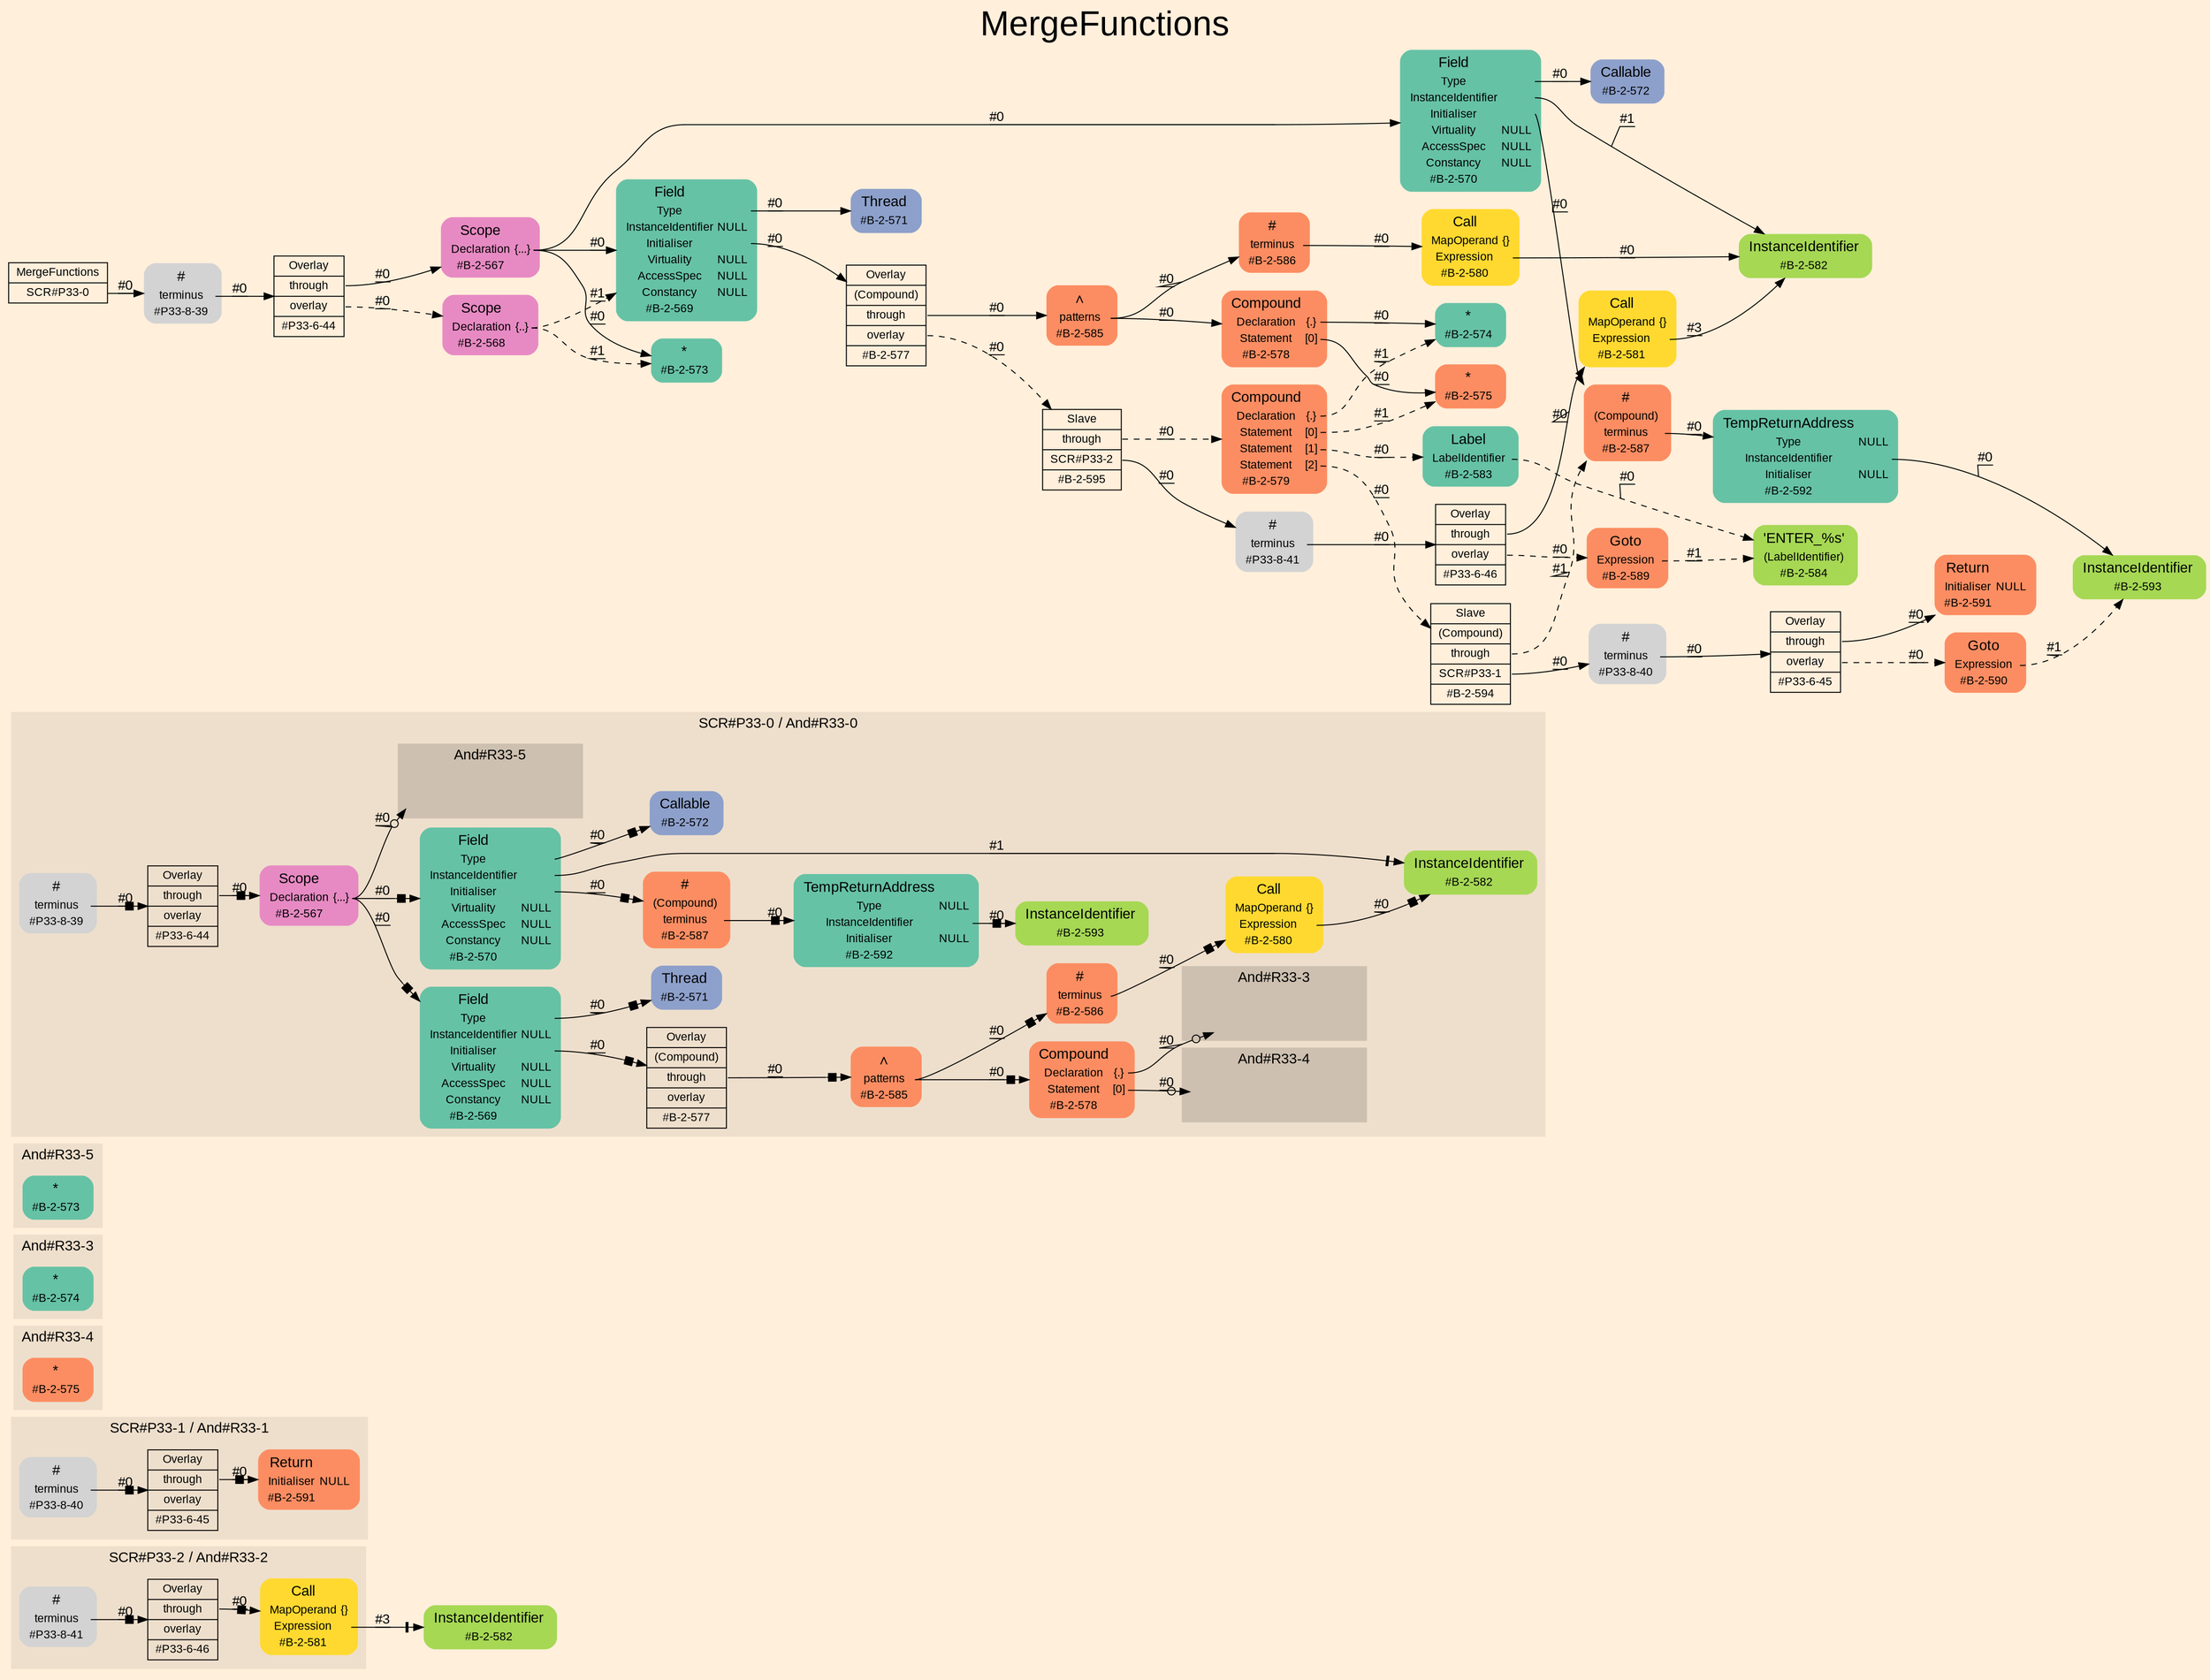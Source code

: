 digraph "MergeFunctions" {
label = "MergeFunctions"
labelloc = t
fontsize = "36"
graph [
    rankdir = "LR"
    ranksep = 0.3
    bgcolor = antiquewhite1
    color = black
    fontcolor = black
    fontname = "Arial"
];
node [
    fontname = "Arial"
];
edge [
    fontname = "Arial"
];

// -------------------- figure And#R33-2 --------------------
"And#R33-2[#B-2-582]" [
    shape = "plaintext"
    fillcolor = "/set28/5"
    label = <<TABLE BORDER="0" CELLBORDER="0" CELLSPACING="0">
     <TR><TD><FONT POINT-SIZE="15.0">InstanceIdentifier</FONT></TD><TD></TD></TR>
     <TR><TD>#B-2-582</TD><TD PORT="port0"></TD></TR>
    </TABLE>>
    style = "rounded,filled"
    fontsize = "12"
];

subgraph "clusterAnd#R33-2" {
    label = "SCR#P33-2 / And#R33-2"
    style = "filled"
    color = antiquewhite2
    fontsize = "15"
    "And#R33-2[#B-2-581]" [
        shape = "plaintext"
        fillcolor = "/set28/6"
        label = <<TABLE BORDER="0" CELLBORDER="0" CELLSPACING="0">
         <TR><TD><FONT POINT-SIZE="15.0">Call</FONT></TD><TD></TD></TR>
         <TR><TD>MapOperand</TD><TD PORT="port0">{}</TD></TR>
         <TR><TD>Expression</TD><TD PORT="port1"></TD></TR>
         <TR><TD>#B-2-581</TD><TD PORT="port2"></TD></TR>
        </TABLE>>
        style = "rounded,filled"
        fontsize = "12"
    ];
    
    "And#R33-2[#P33-6-46]" [
        shape = "record"
        fillcolor = antiquewhite2
        label = "<fixed> Overlay | <port0> through | <port1> overlay | <port2> #P33-6-46"
        style = "filled"
        fontsize = "12"
        color = black
        fontcolor = black
    ];
    
    "And#R33-2[#P33-8-41]" [
        shape = "plaintext"
        label = <<TABLE BORDER="0" CELLBORDER="0" CELLSPACING="0">
         <TR><TD><FONT POINT-SIZE="15.0">#</FONT></TD><TD></TD></TR>
         <TR><TD>terminus</TD><TD PORT="port0"></TD></TR>
         <TR><TD>#P33-8-41</TD><TD PORT="port1"></TD></TR>
        </TABLE>>
        style = "rounded,filled"
        fontsize = "12"
    ];
    
}


// -------------------- figure And#R33-1 --------------------
subgraph "clusterAnd#R33-1" {
    label = "SCR#P33-1 / And#R33-1"
    style = "filled"
    color = antiquewhite2
    fontsize = "15"
    "And#R33-1[#B-2-591]" [
        shape = "plaintext"
        fillcolor = "/set28/2"
        label = <<TABLE BORDER="0" CELLBORDER="0" CELLSPACING="0">
         <TR><TD><FONT POINT-SIZE="15.0">Return</FONT></TD><TD></TD></TR>
         <TR><TD>Initialiser</TD><TD PORT="port0">NULL</TD></TR>
         <TR><TD>#B-2-591</TD><TD PORT="port1"></TD></TR>
        </TABLE>>
        style = "rounded,filled"
        fontsize = "12"
    ];
    
    "And#R33-1[#P33-6-45]" [
        shape = "record"
        fillcolor = antiquewhite2
        label = "<fixed> Overlay | <port0> through | <port1> overlay | <port2> #P33-6-45"
        style = "filled"
        fontsize = "12"
        color = black
        fontcolor = black
    ];
    
    "And#R33-1[#P33-8-40]" [
        shape = "plaintext"
        label = <<TABLE BORDER="0" CELLBORDER="0" CELLSPACING="0">
         <TR><TD><FONT POINT-SIZE="15.0">#</FONT></TD><TD></TD></TR>
         <TR><TD>terminus</TD><TD PORT="port0"></TD></TR>
         <TR><TD>#P33-8-40</TD><TD PORT="port1"></TD></TR>
        </TABLE>>
        style = "rounded,filled"
        fontsize = "12"
    ];
    
}


// -------------------- figure And#R33-4 --------------------
subgraph "clusterAnd#R33-4" {
    label = "And#R33-4"
    style = "filled"
    color = antiquewhite2
    fontsize = "15"
    "And#R33-4[#B-2-575]" [
        shape = "plaintext"
        fillcolor = "/set28/2"
        label = <<TABLE BORDER="0" CELLBORDER="0" CELLSPACING="0">
         <TR><TD><FONT POINT-SIZE="15.0">*</FONT></TD><TD></TD></TR>
         <TR><TD>#B-2-575</TD><TD PORT="port0"></TD></TR>
        </TABLE>>
        style = "rounded,filled"
        fontsize = "12"
    ];
    
}


// -------------------- figure And#R33-3 --------------------
subgraph "clusterAnd#R33-3" {
    label = "And#R33-3"
    style = "filled"
    color = antiquewhite2
    fontsize = "15"
    "And#R33-3[#B-2-574]" [
        shape = "plaintext"
        fillcolor = "/set28/1"
        label = <<TABLE BORDER="0" CELLBORDER="0" CELLSPACING="0">
         <TR><TD><FONT POINT-SIZE="15.0">*</FONT></TD><TD></TD></TR>
         <TR><TD>#B-2-574</TD><TD PORT="port0"></TD></TR>
        </TABLE>>
        style = "rounded,filled"
        fontsize = "12"
    ];
    
}


// -------------------- figure And#R33-5 --------------------
subgraph "clusterAnd#R33-5" {
    label = "And#R33-5"
    style = "filled"
    color = antiquewhite2
    fontsize = "15"
    "And#R33-5[#B-2-573]" [
        shape = "plaintext"
        fillcolor = "/set28/1"
        label = <<TABLE BORDER="0" CELLBORDER="0" CELLSPACING="0">
         <TR><TD><FONT POINT-SIZE="15.0">*</FONT></TD><TD></TD></TR>
         <TR><TD>#B-2-573</TD><TD PORT="port0"></TD></TR>
        </TABLE>>
        style = "rounded,filled"
        fontsize = "12"
    ];
    
}


// -------------------- figure And#R33-0 --------------------
subgraph "clusterAnd#R33-0" {
    label = "SCR#P33-0 / And#R33-0"
    style = "filled"
    color = antiquewhite2
    fontsize = "15"
    "And#R33-0[#B-2-572]" [
        shape = "plaintext"
        fillcolor = "/set28/3"
        label = <<TABLE BORDER="0" CELLBORDER="0" CELLSPACING="0">
         <TR><TD><FONT POINT-SIZE="15.0">Callable</FONT></TD><TD></TD></TR>
         <TR><TD>#B-2-572</TD><TD PORT="port0"></TD></TR>
        </TABLE>>
        style = "rounded,filled"
        fontsize = "12"
    ];
    
    "And#R33-0[#B-2-567]" [
        shape = "plaintext"
        fillcolor = "/set28/4"
        label = <<TABLE BORDER="0" CELLBORDER="0" CELLSPACING="0">
         <TR><TD><FONT POINT-SIZE="15.0">Scope</FONT></TD><TD></TD></TR>
         <TR><TD>Declaration</TD><TD PORT="port0">{...}</TD></TR>
         <TR><TD>#B-2-567</TD><TD PORT="port1"></TD></TR>
        </TABLE>>
        style = "rounded,filled"
        fontsize = "12"
    ];
    
    "And#R33-0[#B-2-571]" [
        shape = "plaintext"
        fillcolor = "/set28/3"
        label = <<TABLE BORDER="0" CELLBORDER="0" CELLSPACING="0">
         <TR><TD><FONT POINT-SIZE="15.0">Thread</FONT></TD><TD></TD></TR>
         <TR><TD>#B-2-571</TD><TD PORT="port0"></TD></TR>
        </TABLE>>
        style = "rounded,filled"
        fontsize = "12"
    ];
    
    "And#R33-0[#B-2-582]" [
        shape = "plaintext"
        fillcolor = "/set28/5"
        label = <<TABLE BORDER="0" CELLBORDER="0" CELLSPACING="0">
         <TR><TD><FONT POINT-SIZE="15.0">InstanceIdentifier</FONT></TD><TD></TD></TR>
         <TR><TD>#B-2-582</TD><TD PORT="port0"></TD></TR>
        </TABLE>>
        style = "rounded,filled"
        fontsize = "12"
    ];
    
    "And#R33-0[#B-2-569]" [
        shape = "plaintext"
        fillcolor = "/set28/1"
        label = <<TABLE BORDER="0" CELLBORDER="0" CELLSPACING="0">
         <TR><TD><FONT POINT-SIZE="15.0">Field</FONT></TD><TD></TD></TR>
         <TR><TD>Type</TD><TD PORT="port0"></TD></TR>
         <TR><TD>InstanceIdentifier</TD><TD PORT="port1">NULL</TD></TR>
         <TR><TD>Initialiser</TD><TD PORT="port2"></TD></TR>
         <TR><TD>Virtuality</TD><TD PORT="port3">NULL</TD></TR>
         <TR><TD>AccessSpec</TD><TD PORT="port4">NULL</TD></TR>
         <TR><TD>Constancy</TD><TD PORT="port5">NULL</TD></TR>
         <TR><TD>#B-2-569</TD><TD PORT="port6"></TD></TR>
        </TABLE>>
        style = "rounded,filled"
        fontsize = "12"
    ];
    
    "And#R33-0[#B-2-570]" [
        shape = "plaintext"
        fillcolor = "/set28/1"
        label = <<TABLE BORDER="0" CELLBORDER="0" CELLSPACING="0">
         <TR><TD><FONT POINT-SIZE="15.0">Field</FONT></TD><TD></TD></TR>
         <TR><TD>Type</TD><TD PORT="port0"></TD></TR>
         <TR><TD>InstanceIdentifier</TD><TD PORT="port1"></TD></TR>
         <TR><TD>Initialiser</TD><TD PORT="port2"></TD></TR>
         <TR><TD>Virtuality</TD><TD PORT="port3">NULL</TD></TR>
         <TR><TD>AccessSpec</TD><TD PORT="port4">NULL</TD></TR>
         <TR><TD>Constancy</TD><TD PORT="port5">NULL</TD></TR>
         <TR><TD>#B-2-570</TD><TD PORT="port6"></TD></TR>
        </TABLE>>
        style = "rounded,filled"
        fontsize = "12"
    ];
    
    "And#R33-0[#B-2-577]" [
        shape = "record"
        fillcolor = antiquewhite2
        label = "<fixed> Overlay | <port0> (Compound) | <port1> through | <port2> overlay | <port3> #B-2-577"
        style = "filled"
        fontsize = "12"
        color = black
        fontcolor = black
    ];
    
    "And#R33-0[#B-2-578]" [
        shape = "plaintext"
        fillcolor = "/set28/2"
        label = <<TABLE BORDER="0" CELLBORDER="0" CELLSPACING="0">
         <TR><TD><FONT POINT-SIZE="15.0">Compound</FONT></TD><TD></TD></TR>
         <TR><TD>Declaration</TD><TD PORT="port0">{.}</TD></TR>
         <TR><TD>Statement</TD><TD PORT="port1">[0]</TD></TR>
         <TR><TD>#B-2-578</TD><TD PORT="port2"></TD></TR>
        </TABLE>>
        style = "rounded,filled"
        fontsize = "12"
    ];
    
    "And#R33-0[#B-2-580]" [
        shape = "plaintext"
        fillcolor = "/set28/6"
        label = <<TABLE BORDER="0" CELLBORDER="0" CELLSPACING="0">
         <TR><TD><FONT POINT-SIZE="15.0">Call</FONT></TD><TD></TD></TR>
         <TR><TD>MapOperand</TD><TD PORT="port0">{}</TD></TR>
         <TR><TD>Expression</TD><TD PORT="port1"></TD></TR>
         <TR><TD>#B-2-580</TD><TD PORT="port2"></TD></TR>
        </TABLE>>
        style = "rounded,filled"
        fontsize = "12"
    ];
    
    "And#R33-0[#B-2-585]" [
        shape = "plaintext"
        fillcolor = "/set28/2"
        label = <<TABLE BORDER="0" CELLBORDER="0" CELLSPACING="0">
         <TR><TD><FONT POINT-SIZE="15.0">∧</FONT></TD><TD></TD></TR>
         <TR><TD>patterns</TD><TD PORT="port0"></TD></TR>
         <TR><TD>#B-2-585</TD><TD PORT="port1"></TD></TR>
        </TABLE>>
        style = "rounded,filled"
        fontsize = "12"
    ];
    
    "And#R33-0[#B-2-586]" [
        shape = "plaintext"
        fillcolor = "/set28/2"
        label = <<TABLE BORDER="0" CELLBORDER="0" CELLSPACING="0">
         <TR><TD><FONT POINT-SIZE="15.0">#</FONT></TD><TD></TD></TR>
         <TR><TD>terminus</TD><TD PORT="port0"></TD></TR>
         <TR><TD>#B-2-586</TD><TD PORT="port1"></TD></TR>
        </TABLE>>
        style = "rounded,filled"
        fontsize = "12"
    ];
    
    "And#R33-0[#B-2-587]" [
        shape = "plaintext"
        fillcolor = "/set28/2"
        label = <<TABLE BORDER="0" CELLBORDER="0" CELLSPACING="0">
         <TR><TD><FONT POINT-SIZE="15.0">#</FONT></TD><TD></TD></TR>
         <TR><TD>(Compound)</TD><TD PORT="port0"></TD></TR>
         <TR><TD>terminus</TD><TD PORT="port1"></TD></TR>
         <TR><TD>#B-2-587</TD><TD PORT="port2"></TD></TR>
        </TABLE>>
        style = "rounded,filled"
        fontsize = "12"
    ];
    
    "And#R33-0[#B-2-592]" [
        shape = "plaintext"
        fillcolor = "/set28/1"
        label = <<TABLE BORDER="0" CELLBORDER="0" CELLSPACING="0">
         <TR><TD><FONT POINT-SIZE="15.0">TempReturnAddress</FONT></TD><TD></TD></TR>
         <TR><TD>Type</TD><TD PORT="port0">NULL</TD></TR>
         <TR><TD>InstanceIdentifier</TD><TD PORT="port1"></TD></TR>
         <TR><TD>Initialiser</TD><TD PORT="port2">NULL</TD></TR>
         <TR><TD>#B-2-592</TD><TD PORT="port3"></TD></TR>
        </TABLE>>
        style = "rounded,filled"
        fontsize = "12"
    ];
    
    "And#R33-0[#B-2-593]" [
        shape = "plaintext"
        fillcolor = "/set28/5"
        label = <<TABLE BORDER="0" CELLBORDER="0" CELLSPACING="0">
         <TR><TD><FONT POINT-SIZE="15.0">InstanceIdentifier</FONT></TD><TD></TD></TR>
         <TR><TD>#B-2-593</TD><TD PORT="port0"></TD></TR>
        </TABLE>>
        style = "rounded,filled"
        fontsize = "12"
    ];
    
    "And#R33-0[#P33-6-44]" [
        shape = "record"
        fillcolor = antiquewhite2
        label = "<fixed> Overlay | <port0> through | <port1> overlay | <port2> #P33-6-44"
        style = "filled"
        fontsize = "12"
        color = black
        fontcolor = black
    ];
    
    "And#R33-0[#P33-8-39]" [
        shape = "plaintext"
        label = <<TABLE BORDER="0" CELLBORDER="0" CELLSPACING="0">
         <TR><TD><FONT POINT-SIZE="15.0">#</FONT></TD><TD></TD></TR>
         <TR><TD>terminus</TD><TD PORT="port0"></TD></TR>
         <TR><TD>#P33-8-39</TD><TD PORT="port1"></TD></TR>
        </TABLE>>
        style = "rounded,filled"
        fontsize = "12"
    ];
    
    subgraph "clusterAnd#R33-0[And#R33-5]" {
        label = "And#R33-5"
        style = "filled"
        color = antiquewhite3
        fontsize = "15"
        "#0->And#R33-0[#B-2-573]" [
            shape = "none"
            style = "invisible"
        ];
        
    }
    
    subgraph "clusterAnd#R33-0[And#R33-3]" {
        label = "And#R33-3"
        style = "filled"
        color = antiquewhite3
        fontsize = "15"
        "#0->And#R33-0[#B-2-574]" [
            shape = "none"
            style = "invisible"
        ];
        
    }
    
    subgraph "clusterAnd#R33-0[And#R33-4]" {
        label = "And#R33-4"
        style = "filled"
        color = antiquewhite3
        fontsize = "15"
        "#0->And#R33-0[#B-2-575]" [
            shape = "none"
            style = "invisible"
        ];
        
    }
    
}


// -------------------- transformation figure --------------------
"CR#P33-0" [
    shape = "record"
    fillcolor = antiquewhite1
    label = "<fixed> MergeFunctions | <port0> SCR#P33-0"
    style = "filled"
    fontsize = "12"
    color = black
    fontcolor = black
];

"#P33-8-39" [
    shape = "plaintext"
    label = <<TABLE BORDER="0" CELLBORDER="0" CELLSPACING="0">
     <TR><TD><FONT POINT-SIZE="15.0">#</FONT></TD><TD></TD></TR>
     <TR><TD>terminus</TD><TD PORT="port0"></TD></TR>
     <TR><TD>#P33-8-39</TD><TD PORT="port1"></TD></TR>
    </TABLE>>
    style = "rounded,filled"
    fontsize = "12"
];

"#P33-6-44" [
    shape = "record"
    fillcolor = antiquewhite1
    label = "<fixed> Overlay | <port0> through | <port1> overlay | <port2> #P33-6-44"
    style = "filled"
    fontsize = "12"
    color = black
    fontcolor = black
];

"#B-2-567" [
    shape = "plaintext"
    fillcolor = "/set28/4"
    label = <<TABLE BORDER="0" CELLBORDER="0" CELLSPACING="0">
     <TR><TD><FONT POINT-SIZE="15.0">Scope</FONT></TD><TD></TD></TR>
     <TR><TD>Declaration</TD><TD PORT="port0">{...}</TD></TR>
     <TR><TD>#B-2-567</TD><TD PORT="port1"></TD></TR>
    </TABLE>>
    style = "rounded,filled"
    fontsize = "12"
];

"#B-2-573" [
    shape = "plaintext"
    fillcolor = "/set28/1"
    label = <<TABLE BORDER="0" CELLBORDER="0" CELLSPACING="0">
     <TR><TD><FONT POINT-SIZE="15.0">*</FONT></TD><TD></TD></TR>
     <TR><TD>#B-2-573</TD><TD PORT="port0"></TD></TR>
    </TABLE>>
    style = "rounded,filled"
    fontsize = "12"
];

"#B-2-569" [
    shape = "plaintext"
    fillcolor = "/set28/1"
    label = <<TABLE BORDER="0" CELLBORDER="0" CELLSPACING="0">
     <TR><TD><FONT POINT-SIZE="15.0">Field</FONT></TD><TD></TD></TR>
     <TR><TD>Type</TD><TD PORT="port0"></TD></TR>
     <TR><TD>InstanceIdentifier</TD><TD PORT="port1">NULL</TD></TR>
     <TR><TD>Initialiser</TD><TD PORT="port2"></TD></TR>
     <TR><TD>Virtuality</TD><TD PORT="port3">NULL</TD></TR>
     <TR><TD>AccessSpec</TD><TD PORT="port4">NULL</TD></TR>
     <TR><TD>Constancy</TD><TD PORT="port5">NULL</TD></TR>
     <TR><TD>#B-2-569</TD><TD PORT="port6"></TD></TR>
    </TABLE>>
    style = "rounded,filled"
    fontsize = "12"
];

"#B-2-571" [
    shape = "plaintext"
    fillcolor = "/set28/3"
    label = <<TABLE BORDER="0" CELLBORDER="0" CELLSPACING="0">
     <TR><TD><FONT POINT-SIZE="15.0">Thread</FONT></TD><TD></TD></TR>
     <TR><TD>#B-2-571</TD><TD PORT="port0"></TD></TR>
    </TABLE>>
    style = "rounded,filled"
    fontsize = "12"
];

"#B-2-577" [
    shape = "record"
    fillcolor = antiquewhite1
    label = "<fixed> Overlay | <port0> (Compound) | <port1> through | <port2> overlay | <port3> #B-2-577"
    style = "filled"
    fontsize = "12"
    color = black
    fontcolor = black
];

"#B-2-585" [
    shape = "plaintext"
    fillcolor = "/set28/2"
    label = <<TABLE BORDER="0" CELLBORDER="0" CELLSPACING="0">
     <TR><TD><FONT POINT-SIZE="15.0">∧</FONT></TD><TD></TD></TR>
     <TR><TD>patterns</TD><TD PORT="port0"></TD></TR>
     <TR><TD>#B-2-585</TD><TD PORT="port1"></TD></TR>
    </TABLE>>
    style = "rounded,filled"
    fontsize = "12"
];

"#B-2-578" [
    shape = "plaintext"
    fillcolor = "/set28/2"
    label = <<TABLE BORDER="0" CELLBORDER="0" CELLSPACING="0">
     <TR><TD><FONT POINT-SIZE="15.0">Compound</FONT></TD><TD></TD></TR>
     <TR><TD>Declaration</TD><TD PORT="port0">{.}</TD></TR>
     <TR><TD>Statement</TD><TD PORT="port1">[0]</TD></TR>
     <TR><TD>#B-2-578</TD><TD PORT="port2"></TD></TR>
    </TABLE>>
    style = "rounded,filled"
    fontsize = "12"
];

"#B-2-574" [
    shape = "plaintext"
    fillcolor = "/set28/1"
    label = <<TABLE BORDER="0" CELLBORDER="0" CELLSPACING="0">
     <TR><TD><FONT POINT-SIZE="15.0">*</FONT></TD><TD></TD></TR>
     <TR><TD>#B-2-574</TD><TD PORT="port0"></TD></TR>
    </TABLE>>
    style = "rounded,filled"
    fontsize = "12"
];

"#B-2-575" [
    shape = "plaintext"
    fillcolor = "/set28/2"
    label = <<TABLE BORDER="0" CELLBORDER="0" CELLSPACING="0">
     <TR><TD><FONT POINT-SIZE="15.0">*</FONT></TD><TD></TD></TR>
     <TR><TD>#B-2-575</TD><TD PORT="port0"></TD></TR>
    </TABLE>>
    style = "rounded,filled"
    fontsize = "12"
];

"#B-2-586" [
    shape = "plaintext"
    fillcolor = "/set28/2"
    label = <<TABLE BORDER="0" CELLBORDER="0" CELLSPACING="0">
     <TR><TD><FONT POINT-SIZE="15.0">#</FONT></TD><TD></TD></TR>
     <TR><TD>terminus</TD><TD PORT="port0"></TD></TR>
     <TR><TD>#B-2-586</TD><TD PORT="port1"></TD></TR>
    </TABLE>>
    style = "rounded,filled"
    fontsize = "12"
];

"#B-2-580" [
    shape = "plaintext"
    fillcolor = "/set28/6"
    label = <<TABLE BORDER="0" CELLBORDER="0" CELLSPACING="0">
     <TR><TD><FONT POINT-SIZE="15.0">Call</FONT></TD><TD></TD></TR>
     <TR><TD>MapOperand</TD><TD PORT="port0">{}</TD></TR>
     <TR><TD>Expression</TD><TD PORT="port1"></TD></TR>
     <TR><TD>#B-2-580</TD><TD PORT="port2"></TD></TR>
    </TABLE>>
    style = "rounded,filled"
    fontsize = "12"
];

"#B-2-582" [
    shape = "plaintext"
    fillcolor = "/set28/5"
    label = <<TABLE BORDER="0" CELLBORDER="0" CELLSPACING="0">
     <TR><TD><FONT POINT-SIZE="15.0">InstanceIdentifier</FONT></TD><TD></TD></TR>
     <TR><TD>#B-2-582</TD><TD PORT="port0"></TD></TR>
    </TABLE>>
    style = "rounded,filled"
    fontsize = "12"
];

"#B-2-595" [
    shape = "record"
    fillcolor = antiquewhite1
    label = "<fixed> Slave | <port0> through | <port1> SCR#P33-2 | <port2> #B-2-595"
    style = "filled"
    fontsize = "12"
    color = black
    fontcolor = black
];

"#B-2-579" [
    shape = "plaintext"
    fillcolor = "/set28/2"
    label = <<TABLE BORDER="0" CELLBORDER="0" CELLSPACING="0">
     <TR><TD><FONT POINT-SIZE="15.0">Compound</FONT></TD><TD></TD></TR>
     <TR><TD>Declaration</TD><TD PORT="port0">{.}</TD></TR>
     <TR><TD>Statement</TD><TD PORT="port1">[0]</TD></TR>
     <TR><TD>Statement</TD><TD PORT="port2">[1]</TD></TR>
     <TR><TD>Statement</TD><TD PORT="port3">[2]</TD></TR>
     <TR><TD>#B-2-579</TD><TD PORT="port4"></TD></TR>
    </TABLE>>
    style = "rounded,filled"
    fontsize = "12"
];

"#B-2-583" [
    shape = "plaintext"
    fillcolor = "/set28/1"
    label = <<TABLE BORDER="0" CELLBORDER="0" CELLSPACING="0">
     <TR><TD><FONT POINT-SIZE="15.0">Label</FONT></TD><TD></TD></TR>
     <TR><TD>LabelIdentifier</TD><TD PORT="port0"></TD></TR>
     <TR><TD>#B-2-583</TD><TD PORT="port1"></TD></TR>
    </TABLE>>
    style = "rounded,filled"
    fontsize = "12"
];

"#B-2-584" [
    shape = "plaintext"
    fillcolor = "/set28/5"
    label = <<TABLE BORDER="0" CELLBORDER="0" CELLSPACING="0">
     <TR><TD><FONT POINT-SIZE="15.0">'ENTER_%s'</FONT></TD><TD></TD></TR>
     <TR><TD>(LabelIdentifier)</TD><TD PORT="port0"></TD></TR>
     <TR><TD>#B-2-584</TD><TD PORT="port1"></TD></TR>
    </TABLE>>
    style = "rounded,filled"
    fontsize = "12"
];

"#B-2-594" [
    shape = "record"
    fillcolor = antiquewhite1
    label = "<fixed> Slave | <port0> (Compound) | <port1> through | <port2> SCR#P33-1 | <port3> #B-2-594"
    style = "filled"
    fontsize = "12"
    color = black
    fontcolor = black
];

"#B-2-587" [
    shape = "plaintext"
    fillcolor = "/set28/2"
    label = <<TABLE BORDER="0" CELLBORDER="0" CELLSPACING="0">
     <TR><TD><FONT POINT-SIZE="15.0">#</FONT></TD><TD></TD></TR>
     <TR><TD>(Compound)</TD><TD PORT="port0"></TD></TR>
     <TR><TD>terminus</TD><TD PORT="port1"></TD></TR>
     <TR><TD>#B-2-587</TD><TD PORT="port2"></TD></TR>
    </TABLE>>
    style = "rounded,filled"
    fontsize = "12"
];

"#B-2-592" [
    shape = "plaintext"
    fillcolor = "/set28/1"
    label = <<TABLE BORDER="0" CELLBORDER="0" CELLSPACING="0">
     <TR><TD><FONT POINT-SIZE="15.0">TempReturnAddress</FONT></TD><TD></TD></TR>
     <TR><TD>Type</TD><TD PORT="port0">NULL</TD></TR>
     <TR><TD>InstanceIdentifier</TD><TD PORT="port1"></TD></TR>
     <TR><TD>Initialiser</TD><TD PORT="port2">NULL</TD></TR>
     <TR><TD>#B-2-592</TD><TD PORT="port3"></TD></TR>
    </TABLE>>
    style = "rounded,filled"
    fontsize = "12"
];

"#B-2-593" [
    shape = "plaintext"
    fillcolor = "/set28/5"
    label = <<TABLE BORDER="0" CELLBORDER="0" CELLSPACING="0">
     <TR><TD><FONT POINT-SIZE="15.0">InstanceIdentifier</FONT></TD><TD></TD></TR>
     <TR><TD>#B-2-593</TD><TD PORT="port0"></TD></TR>
    </TABLE>>
    style = "rounded,filled"
    fontsize = "12"
];

"#P33-8-40" [
    shape = "plaintext"
    label = <<TABLE BORDER="0" CELLBORDER="0" CELLSPACING="0">
     <TR><TD><FONT POINT-SIZE="15.0">#</FONT></TD><TD></TD></TR>
     <TR><TD>terminus</TD><TD PORT="port0"></TD></TR>
     <TR><TD>#P33-8-40</TD><TD PORT="port1"></TD></TR>
    </TABLE>>
    style = "rounded,filled"
    fontsize = "12"
];

"#P33-6-45" [
    shape = "record"
    fillcolor = antiquewhite1
    label = "<fixed> Overlay | <port0> through | <port1> overlay | <port2> #P33-6-45"
    style = "filled"
    fontsize = "12"
    color = black
    fontcolor = black
];

"#B-2-591" [
    shape = "plaintext"
    fillcolor = "/set28/2"
    label = <<TABLE BORDER="0" CELLBORDER="0" CELLSPACING="0">
     <TR><TD><FONT POINT-SIZE="15.0">Return</FONT></TD><TD></TD></TR>
     <TR><TD>Initialiser</TD><TD PORT="port0">NULL</TD></TR>
     <TR><TD>#B-2-591</TD><TD PORT="port1"></TD></TR>
    </TABLE>>
    style = "rounded,filled"
    fontsize = "12"
];

"#B-2-590" [
    shape = "plaintext"
    fillcolor = "/set28/2"
    label = <<TABLE BORDER="0" CELLBORDER="0" CELLSPACING="0">
     <TR><TD><FONT POINT-SIZE="15.0">Goto</FONT></TD><TD></TD></TR>
     <TR><TD>Expression</TD><TD PORT="port0"></TD></TR>
     <TR><TD>#B-2-590</TD><TD PORT="port1"></TD></TR>
    </TABLE>>
    style = "rounded,filled"
    fontsize = "12"
];

"#P33-8-41" [
    shape = "plaintext"
    label = <<TABLE BORDER="0" CELLBORDER="0" CELLSPACING="0">
     <TR><TD><FONT POINT-SIZE="15.0">#</FONT></TD><TD></TD></TR>
     <TR><TD>terminus</TD><TD PORT="port0"></TD></TR>
     <TR><TD>#P33-8-41</TD><TD PORT="port1"></TD></TR>
    </TABLE>>
    style = "rounded,filled"
    fontsize = "12"
];

"#P33-6-46" [
    shape = "record"
    fillcolor = antiquewhite1
    label = "<fixed> Overlay | <port0> through | <port1> overlay | <port2> #P33-6-46"
    style = "filled"
    fontsize = "12"
    color = black
    fontcolor = black
];

"#B-2-581" [
    shape = "plaintext"
    fillcolor = "/set28/6"
    label = <<TABLE BORDER="0" CELLBORDER="0" CELLSPACING="0">
     <TR><TD><FONT POINT-SIZE="15.0">Call</FONT></TD><TD></TD></TR>
     <TR><TD>MapOperand</TD><TD PORT="port0">{}</TD></TR>
     <TR><TD>Expression</TD><TD PORT="port1"></TD></TR>
     <TR><TD>#B-2-581</TD><TD PORT="port2"></TD></TR>
    </TABLE>>
    style = "rounded,filled"
    fontsize = "12"
];

"#B-2-589" [
    shape = "plaintext"
    fillcolor = "/set28/2"
    label = <<TABLE BORDER="0" CELLBORDER="0" CELLSPACING="0">
     <TR><TD><FONT POINT-SIZE="15.0">Goto</FONT></TD><TD></TD></TR>
     <TR><TD>Expression</TD><TD PORT="port0"></TD></TR>
     <TR><TD>#B-2-589</TD><TD PORT="port1"></TD></TR>
    </TABLE>>
    style = "rounded,filled"
    fontsize = "12"
];

"#B-2-570" [
    shape = "plaintext"
    fillcolor = "/set28/1"
    label = <<TABLE BORDER="0" CELLBORDER="0" CELLSPACING="0">
     <TR><TD><FONT POINT-SIZE="15.0">Field</FONT></TD><TD></TD></TR>
     <TR><TD>Type</TD><TD PORT="port0"></TD></TR>
     <TR><TD>InstanceIdentifier</TD><TD PORT="port1"></TD></TR>
     <TR><TD>Initialiser</TD><TD PORT="port2"></TD></TR>
     <TR><TD>Virtuality</TD><TD PORT="port3">NULL</TD></TR>
     <TR><TD>AccessSpec</TD><TD PORT="port4">NULL</TD></TR>
     <TR><TD>Constancy</TD><TD PORT="port5">NULL</TD></TR>
     <TR><TD>#B-2-570</TD><TD PORT="port6"></TD></TR>
    </TABLE>>
    style = "rounded,filled"
    fontsize = "12"
];

"#B-2-572" [
    shape = "plaintext"
    fillcolor = "/set28/3"
    label = <<TABLE BORDER="0" CELLBORDER="0" CELLSPACING="0">
     <TR><TD><FONT POINT-SIZE="15.0">Callable</FONT></TD><TD></TD></TR>
     <TR><TD>#B-2-572</TD><TD PORT="port0"></TD></TR>
    </TABLE>>
    style = "rounded,filled"
    fontsize = "12"
];

"#B-2-568" [
    shape = "plaintext"
    fillcolor = "/set28/4"
    label = <<TABLE BORDER="0" CELLBORDER="0" CELLSPACING="0">
     <TR><TD><FONT POINT-SIZE="15.0">Scope</FONT></TD><TD></TD></TR>
     <TR><TD>Declaration</TD><TD PORT="port0">{..}</TD></TR>
     <TR><TD>#B-2-568</TD><TD PORT="port1"></TD></TR>
    </TABLE>>
    style = "rounded,filled"
    fontsize = "12"
];


// -------------------- links --------------------
// links for block CR#P33-0
"CR#P33-0":port0 -> "#P33-8-39" [
    label = "#0"
    decorate = true
    color = black
    fontcolor = black
];

// links for block #P33-8-39
"#P33-8-39":port0 -> "#P33-6-44" [
    label = "#0"
    decorate = true
    color = black
    fontcolor = black
];

// links for block #P33-6-44
"#P33-6-44":port0 -> "#B-2-567" [
    label = "#0"
    decorate = true
    color = black
    fontcolor = black
];

"#P33-6-44":port1 -> "#B-2-568" [
    style="dashed"
    label = "#0"
    decorate = true
    color = black
    fontcolor = black
];

// links for block #B-2-567
"#B-2-567":port0 -> "#B-2-573" [
    label = "#0"
    decorate = true
    color = black
    fontcolor = black
];

"#B-2-567":port0 -> "#B-2-569" [
    label = "#0"
    decorate = true
    color = black
    fontcolor = black
];

"#B-2-567":port0 -> "#B-2-570" [
    label = "#0"
    decorate = true
    color = black
    fontcolor = black
];

// links for block #B-2-573
// links for block #B-2-569
"#B-2-569":port0 -> "#B-2-571" [
    label = "#0"
    decorate = true
    color = black
    fontcolor = black
];

"#B-2-569":port2 -> "#B-2-577" [
    label = "#0"
    decorate = true
    color = black
    fontcolor = black
];

// links for block #B-2-571
// links for block #B-2-577
"#B-2-577":port1 -> "#B-2-585" [
    label = "#0"
    decorate = true
    color = black
    fontcolor = black
];

"#B-2-577":port2 -> "#B-2-595" [
    style="dashed"
    label = "#0"
    decorate = true
    color = black
    fontcolor = black
];

// links for block #B-2-585
"#B-2-585":port0 -> "#B-2-578" [
    label = "#0"
    decorate = true
    color = black
    fontcolor = black
];

"#B-2-585":port0 -> "#B-2-586" [
    label = "#0"
    decorate = true
    color = black
    fontcolor = black
];

// links for block #B-2-578
"#B-2-578":port0 -> "#B-2-574" [
    label = "#0"
    decorate = true
    color = black
    fontcolor = black
];

"#B-2-578":port1 -> "#B-2-575" [
    label = "#0"
    decorate = true
    color = black
    fontcolor = black
];

// links for block #B-2-574
// links for block #B-2-575
// links for block #B-2-586
"#B-2-586":port0 -> "#B-2-580" [
    label = "#0"
    decorate = true
    color = black
    fontcolor = black
];

// links for block #B-2-580
"#B-2-580":port1 -> "#B-2-582" [
    label = "#0"
    decorate = true
    color = black
    fontcolor = black
];

// links for block #B-2-582
// links for block #B-2-595
"#B-2-595":port0 -> "#B-2-579" [
    style="dashed"
    label = "#0"
    decorate = true
    color = black
    fontcolor = black
];

"#B-2-595":port1 -> "#P33-8-41" [
    label = "#0"
    decorate = true
    color = black
    fontcolor = black
];

// links for block #B-2-579
"#B-2-579":port0 -> "#B-2-574" [
    style="dashed"
    label = "#1"
    decorate = true
    color = black
    fontcolor = black
];

"#B-2-579":port1 -> "#B-2-575" [
    style="dashed"
    label = "#1"
    decorate = true
    color = black
    fontcolor = black
];

"#B-2-579":port2 -> "#B-2-583" [
    style="dashed"
    label = "#0"
    decorate = true
    color = black
    fontcolor = black
];

"#B-2-579":port3 -> "#B-2-594" [
    style="dashed"
    label = "#0"
    decorate = true
    color = black
    fontcolor = black
];

// links for block #B-2-583
"#B-2-583":port0 -> "#B-2-584" [
    style="dashed"
    label = "#0"
    decorate = true
    color = black
    fontcolor = black
];

// links for block #B-2-584
// links for block #B-2-594
"#B-2-594":port1 -> "#B-2-587" [
    style="dashed"
    label = "#1"
    decorate = true
    color = black
    fontcolor = black
];

"#B-2-594":port2 -> "#P33-8-40" [
    label = "#0"
    decorate = true
    color = black
    fontcolor = black
];

// links for block #B-2-587
"#B-2-587":port1 -> "#B-2-592" [
    label = "#0"
    decorate = true
    color = black
    fontcolor = black
];

// links for block #B-2-592
"#B-2-592":port1 -> "#B-2-593" [
    label = "#0"
    decorate = true
    color = black
    fontcolor = black
];

// links for block #B-2-593
// links for block #P33-8-40
"#P33-8-40":port0 -> "#P33-6-45" [
    label = "#0"
    decorate = true
    color = black
    fontcolor = black
];

// links for block #P33-6-45
"#P33-6-45":port0 -> "#B-2-591" [
    label = "#0"
    decorate = true
    color = black
    fontcolor = black
];

"#P33-6-45":port1 -> "#B-2-590" [
    style="dashed"
    label = "#0"
    decorate = true
    color = black
    fontcolor = black
];

// links for block #B-2-591
// links for block #B-2-590
"#B-2-590":port0 -> "#B-2-593" [
    style="dashed"
    label = "#1"
    decorate = true
    color = black
    fontcolor = black
];

// links for block #P33-8-41
"#P33-8-41":port0 -> "#P33-6-46" [
    label = "#0"
    decorate = true
    color = black
    fontcolor = black
];

// links for block #P33-6-46
"#P33-6-46":port0 -> "#B-2-581" [
    label = "#0"
    decorate = true
    color = black
    fontcolor = black
];

"#P33-6-46":port1 -> "#B-2-589" [
    style="dashed"
    label = "#0"
    decorate = true
    color = black
    fontcolor = black
];

// links for block #B-2-581
"#B-2-581":port1 -> "#B-2-582" [
    label = "#3"
    decorate = true
    color = black
    fontcolor = black
];

// links for block #B-2-589
"#B-2-589":port0 -> "#B-2-584" [
    style="dashed"
    label = "#1"
    decorate = true
    color = black
    fontcolor = black
];

// links for block #B-2-570
"#B-2-570":port0 -> "#B-2-572" [
    label = "#0"
    decorate = true
    color = black
    fontcolor = black
];

"#B-2-570":port1 -> "#B-2-582" [
    label = "#1"
    decorate = true
    color = black
    fontcolor = black
];

"#B-2-570":port2 -> "#B-2-587" [
    label = "#0"
    decorate = true
    color = black
    fontcolor = black
];

// links for block #B-2-572
// links for block #B-2-568
"#B-2-568":port0 -> "#B-2-573" [
    style="dashed"
    label = "#1"
    decorate = true
    color = black
    fontcolor = black
];

"#B-2-568":port0 -> "#B-2-569" [
    style="dashed"
    label = "#1"
    decorate = true
    color = black
    fontcolor = black
];

// links for block And#R33-0[#B-2-572]
// links for block And#R33-0[#B-2-567]
"And#R33-0[#B-2-567]":port0 -> "#0->And#R33-0[#B-2-573]" [
    arrowhead="normalnoneodot"
    label = "#0"
    decorate = true
    color = black
    fontcolor = black
];

"And#R33-0[#B-2-567]":port0 -> "And#R33-0[#B-2-569]" [
    arrowhead="normalnonebox"
    label = "#0"
    decorate = true
    color = black
    fontcolor = black
];

"And#R33-0[#B-2-567]":port0 -> "And#R33-0[#B-2-570]" [
    arrowhead="normalnonebox"
    label = "#0"
    decorate = true
    color = black
    fontcolor = black
];

// links for block And#R33-0[#B-2-571]
// links for block And#R33-0[#B-2-582]
// links for block And#R33-0[#B-2-569]
"And#R33-0[#B-2-569]":port0 -> "And#R33-0[#B-2-571]" [
    arrowhead="normalnonebox"
    label = "#0"
    decorate = true
    color = black
    fontcolor = black
];

"And#R33-0[#B-2-569]":port2 -> "And#R33-0[#B-2-577]" [
    arrowhead="normalnonebox"
    label = "#0"
    decorate = true
    color = black
    fontcolor = black
];

// links for block And#R33-0[#B-2-570]
"And#R33-0[#B-2-570]":port0 -> "And#R33-0[#B-2-572]" [
    arrowhead="normalnonebox"
    label = "#0"
    decorate = true
    color = black
    fontcolor = black
];

"And#R33-0[#B-2-570]":port1 -> "And#R33-0[#B-2-582]" [
    arrowhead="normalnonetee"
    label = "#1"
    decorate = true
    color = black
    fontcolor = black
];

"And#R33-0[#B-2-570]":port2 -> "And#R33-0[#B-2-587]" [
    arrowhead="normalnonebox"
    label = "#0"
    decorate = true
    color = black
    fontcolor = black
];

// links for block And#R33-0[#B-2-577]
"And#R33-0[#B-2-577]":port1 -> "And#R33-0[#B-2-585]" [
    arrowhead="normalnonebox"
    label = "#0"
    decorate = true
    color = black
    fontcolor = black
];

// links for block And#R33-0[#B-2-578]
"And#R33-0[#B-2-578]":port0 -> "#0->And#R33-0[#B-2-574]" [
    arrowhead="normalnoneodot"
    label = "#0"
    decorate = true
    color = black
    fontcolor = black
];

"And#R33-0[#B-2-578]":port1 -> "#0->And#R33-0[#B-2-575]" [
    arrowhead="normalnoneodot"
    label = "#0"
    decorate = true
    color = black
    fontcolor = black
];

// links for block And#R33-0[#B-2-580]
"And#R33-0[#B-2-580]":port1 -> "And#R33-0[#B-2-582]" [
    arrowhead="normalnonebox"
    label = "#0"
    decorate = true
    color = black
    fontcolor = black
];

// links for block And#R33-0[#B-2-585]
"And#R33-0[#B-2-585]":port0 -> "And#R33-0[#B-2-578]" [
    arrowhead="normalnonebox"
    label = "#0"
    decorate = true
    color = black
    fontcolor = black
];

"And#R33-0[#B-2-585]":port0 -> "And#R33-0[#B-2-586]" [
    arrowhead="normalnonebox"
    label = "#0"
    decorate = true
    color = black
    fontcolor = black
];

// links for block And#R33-0[#B-2-586]
"And#R33-0[#B-2-586]":port0 -> "And#R33-0[#B-2-580]" [
    arrowhead="normalnonebox"
    label = "#0"
    decorate = true
    color = black
    fontcolor = black
];

// links for block And#R33-0[#B-2-587]
"And#R33-0[#B-2-587]":port1 -> "And#R33-0[#B-2-592]" [
    arrowhead="normalnonebox"
    label = "#0"
    decorate = true
    color = black
    fontcolor = black
];

// links for block And#R33-0[#B-2-592]
"And#R33-0[#B-2-592]":port1 -> "And#R33-0[#B-2-593]" [
    arrowhead="normalnonebox"
    label = "#0"
    decorate = true
    color = black
    fontcolor = black
];

// links for block And#R33-0[#B-2-593]
// links for block And#R33-0[#P33-6-44]
"And#R33-0[#P33-6-44]":port0 -> "And#R33-0[#B-2-567]" [
    arrowhead="normalnonebox"
    label = "#0"
    decorate = true
    color = black
    fontcolor = black
];

// links for block And#R33-0[#P33-8-39]
"And#R33-0[#P33-8-39]":port0 -> "And#R33-0[#P33-6-44]" [
    arrowhead="normalnonebox"
    label = "#0"
    decorate = true
    color = black
    fontcolor = black
];

// links for block #0->And#R33-0[#B-2-573]
// links for block #0->And#R33-0[#B-2-574]
// links for block #0->And#R33-0[#B-2-575]
// links for block And#R33-5[#B-2-573]
// links for block And#R33-3[#B-2-574]
// links for block And#R33-4[#B-2-575]
// links for block And#R33-1[#B-2-591]
// links for block And#R33-1[#P33-6-45]
"And#R33-1[#P33-6-45]":port0 -> "And#R33-1[#B-2-591]" [
    arrowhead="normalnonebox"
    label = "#0"
    decorate = true
    color = black
    fontcolor = black
];

// links for block And#R33-1[#P33-8-40]
"And#R33-1[#P33-8-40]":port0 -> "And#R33-1[#P33-6-45]" [
    arrowhead="normalnonebox"
    label = "#0"
    decorate = true
    color = black
    fontcolor = black
];

// links for block And#R33-2[#B-2-582]
// links for block And#R33-2[#B-2-581]
"And#R33-2[#B-2-581]":port1 -> "And#R33-2[#B-2-582]" [
    arrowhead="normalnonetee"
    label = "#3"
    decorate = true
    color = black
    fontcolor = black
];

// links for block And#R33-2[#P33-6-46]
"And#R33-2[#P33-6-46]":port0 -> "And#R33-2[#B-2-581]" [
    arrowhead="normalnonebox"
    label = "#0"
    decorate = true
    color = black
    fontcolor = black
];

// links for block And#R33-2[#P33-8-41]
"And#R33-2[#P33-8-41]":port0 -> "And#R33-2[#P33-6-46]" [
    arrowhead="normalnonebox"
    label = "#0"
    decorate = true
    color = black
    fontcolor = black
];

}
